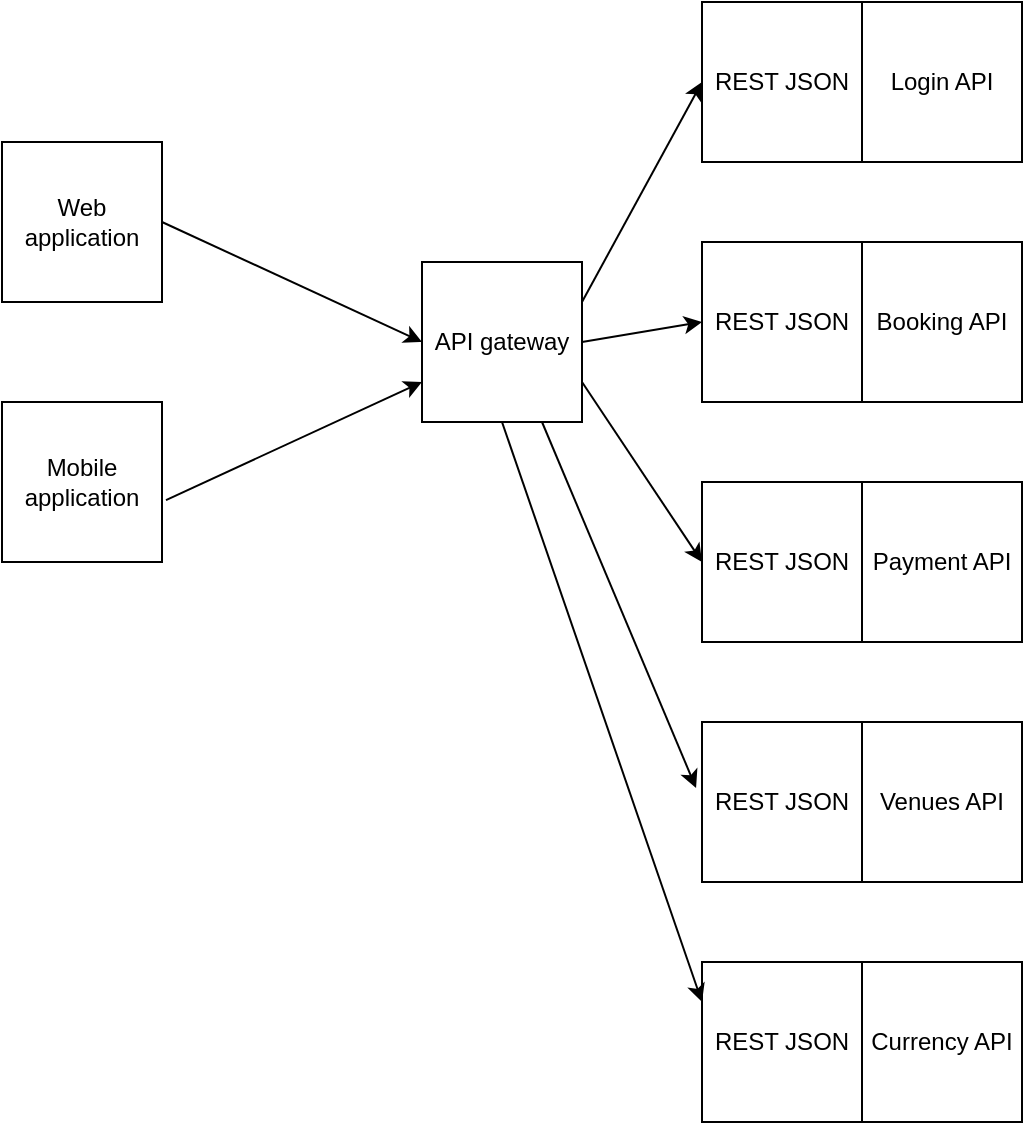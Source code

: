 <mxfile version="15.1.2" type="github">
  <diagram id="Dnd85GPF5BLsU8nxFxmt" name="Page-1">
    <mxGraphModel dx="946" dy="528" grid="1" gridSize="10" guides="1" tooltips="1" connect="1" arrows="1" fold="1" page="1" pageScale="1" pageWidth="827" pageHeight="1169" math="0" shadow="0">
      <root>
        <mxCell id="0" />
        <mxCell id="1" parent="0" />
        <mxCell id="XekybEY64DncF4Am-flT-1" value="API gateway" style="whiteSpace=wrap;html=1;aspect=fixed;" vertex="1" parent="1">
          <mxGeometry x="360" y="170" width="80" height="80" as="geometry" />
        </mxCell>
        <mxCell id="XekybEY64DncF4Am-flT-2" value="Web application" style="whiteSpace=wrap;html=1;aspect=fixed;" vertex="1" parent="1">
          <mxGeometry x="150" y="110" width="80" height="80" as="geometry" />
        </mxCell>
        <mxCell id="XekybEY64DncF4Am-flT-3" value="Mobile application" style="whiteSpace=wrap;html=1;aspect=fixed;" vertex="1" parent="1">
          <mxGeometry x="150" y="240" width="80" height="80" as="geometry" />
        </mxCell>
        <mxCell id="XekybEY64DncF4Am-flT-4" value="" style="endArrow=classic;html=1;exitX=1;exitY=0.5;exitDx=0;exitDy=0;entryX=0;entryY=0.5;entryDx=0;entryDy=0;" edge="1" parent="1" source="XekybEY64DncF4Am-flT-2" target="XekybEY64DncF4Am-flT-1">
          <mxGeometry width="50" height="50" relative="1" as="geometry">
            <mxPoint x="390" y="290" as="sourcePoint" />
            <mxPoint x="440" y="240" as="targetPoint" />
          </mxGeometry>
        </mxCell>
        <mxCell id="XekybEY64DncF4Am-flT-6" value="" style="endArrow=classic;html=1;exitX=1.025;exitY=0.613;exitDx=0;exitDy=0;exitPerimeter=0;entryX=0;entryY=0.75;entryDx=0;entryDy=0;" edge="1" parent="1" source="XekybEY64DncF4Am-flT-3" target="XekybEY64DncF4Am-flT-1">
          <mxGeometry width="50" height="50" relative="1" as="geometry">
            <mxPoint x="390" y="290" as="sourcePoint" />
            <mxPoint x="440" y="240" as="targetPoint" />
          </mxGeometry>
        </mxCell>
        <mxCell id="XekybEY64DncF4Am-flT-7" value="REST JSON" style="whiteSpace=wrap;html=1;aspect=fixed;" vertex="1" parent="1">
          <mxGeometry x="500" y="40" width="80" height="80" as="geometry" />
        </mxCell>
        <mxCell id="XekybEY64DncF4Am-flT-8" value="Login API" style="whiteSpace=wrap;html=1;aspect=fixed;" vertex="1" parent="1">
          <mxGeometry x="580" y="40" width="80" height="80" as="geometry" />
        </mxCell>
        <mxCell id="XekybEY64DncF4Am-flT-9" value="REST JSON" style="whiteSpace=wrap;html=1;aspect=fixed;" vertex="1" parent="1">
          <mxGeometry x="500" y="160" width="80" height="80" as="geometry" />
        </mxCell>
        <mxCell id="XekybEY64DncF4Am-flT-10" value="Booking API" style="whiteSpace=wrap;html=1;aspect=fixed;" vertex="1" parent="1">
          <mxGeometry x="580" y="160" width="80" height="80" as="geometry" />
        </mxCell>
        <mxCell id="XekybEY64DncF4Am-flT-11" value="REST JSON" style="whiteSpace=wrap;html=1;aspect=fixed;" vertex="1" parent="1">
          <mxGeometry x="500" y="280" width="80" height="80" as="geometry" />
        </mxCell>
        <mxCell id="XekybEY64DncF4Am-flT-12" value="Payment API" style="whiteSpace=wrap;html=1;aspect=fixed;" vertex="1" parent="1">
          <mxGeometry x="580" y="280" width="80" height="80" as="geometry" />
        </mxCell>
        <mxCell id="XekybEY64DncF4Am-flT-13" value="REST JSON" style="whiteSpace=wrap;html=1;aspect=fixed;" vertex="1" parent="1">
          <mxGeometry x="500" y="400" width="80" height="80" as="geometry" />
        </mxCell>
        <mxCell id="XekybEY64DncF4Am-flT-14" value="Venues API" style="whiteSpace=wrap;html=1;aspect=fixed;" vertex="1" parent="1">
          <mxGeometry x="580" y="400" width="80" height="80" as="geometry" />
        </mxCell>
        <mxCell id="XekybEY64DncF4Am-flT-15" value="REST JSON" style="whiteSpace=wrap;html=1;aspect=fixed;" vertex="1" parent="1">
          <mxGeometry x="500" y="520" width="80" height="80" as="geometry" />
        </mxCell>
        <mxCell id="XekybEY64DncF4Am-flT-16" value="Currency API" style="whiteSpace=wrap;html=1;aspect=fixed;" vertex="1" parent="1">
          <mxGeometry x="580" y="520" width="80" height="80" as="geometry" />
        </mxCell>
        <mxCell id="XekybEY64DncF4Am-flT-17" value="" style="endArrow=classic;html=1;exitX=1;exitY=0.25;exitDx=0;exitDy=0;entryX=0;entryY=0.5;entryDx=0;entryDy=0;" edge="1" parent="1" source="XekybEY64DncF4Am-flT-1" target="XekybEY64DncF4Am-flT-7">
          <mxGeometry width="50" height="50" relative="1" as="geometry">
            <mxPoint x="390" y="310" as="sourcePoint" />
            <mxPoint x="440" y="260" as="targetPoint" />
          </mxGeometry>
        </mxCell>
        <mxCell id="XekybEY64DncF4Am-flT-18" value="" style="endArrow=classic;html=1;exitX=1;exitY=0.5;exitDx=0;exitDy=0;entryX=0;entryY=0.5;entryDx=0;entryDy=0;" edge="1" parent="1" source="XekybEY64DncF4Am-flT-1" target="XekybEY64DncF4Am-flT-9">
          <mxGeometry width="50" height="50" relative="1" as="geometry">
            <mxPoint x="390" y="310" as="sourcePoint" />
            <mxPoint x="440" y="260" as="targetPoint" />
          </mxGeometry>
        </mxCell>
        <mxCell id="XekybEY64DncF4Am-flT-19" value="" style="endArrow=classic;html=1;exitX=1;exitY=0.75;exitDx=0;exitDy=0;entryX=0;entryY=0.5;entryDx=0;entryDy=0;" edge="1" parent="1" source="XekybEY64DncF4Am-flT-1" target="XekybEY64DncF4Am-flT-11">
          <mxGeometry width="50" height="50" relative="1" as="geometry">
            <mxPoint x="390" y="310" as="sourcePoint" />
            <mxPoint x="440" y="260" as="targetPoint" />
          </mxGeometry>
        </mxCell>
        <mxCell id="XekybEY64DncF4Am-flT-20" value="" style="endArrow=classic;html=1;exitX=0.75;exitY=1;exitDx=0;exitDy=0;entryX=-0.037;entryY=0.413;entryDx=0;entryDy=0;entryPerimeter=0;" edge="1" parent="1" source="XekybEY64DncF4Am-flT-1" target="XekybEY64DncF4Am-flT-13">
          <mxGeometry width="50" height="50" relative="1" as="geometry">
            <mxPoint x="390" y="310" as="sourcePoint" />
            <mxPoint x="440" y="260" as="targetPoint" />
          </mxGeometry>
        </mxCell>
        <mxCell id="XekybEY64DncF4Am-flT-21" value="" style="endArrow=classic;html=1;exitX=0.5;exitY=1;exitDx=0;exitDy=0;entryX=0;entryY=0.25;entryDx=0;entryDy=0;" edge="1" parent="1" source="XekybEY64DncF4Am-flT-1" target="XekybEY64DncF4Am-flT-15">
          <mxGeometry width="50" height="50" relative="1" as="geometry">
            <mxPoint x="390" y="410" as="sourcePoint" />
            <mxPoint x="440" y="360" as="targetPoint" />
          </mxGeometry>
        </mxCell>
      </root>
    </mxGraphModel>
  </diagram>
</mxfile>
